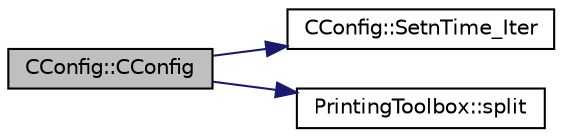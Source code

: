 digraph "CConfig::CConfig"
{
 // LATEX_PDF_SIZE
  edge [fontname="Helvetica",fontsize="10",labelfontname="Helvetica",labelfontsize="10"];
  node [fontname="Helvetica",fontsize="10",shape=record];
  rankdir="LR";
  Node1 [label="CConfig::CConfig",height=0.2,width=0.4,color="black", fillcolor="grey75", style="filled", fontcolor="black",tooltip="Constructor of the class which reads the input file."];
  Node1 -> Node2 [color="midnightblue",fontsize="10",style="solid",fontname="Helvetica"];
  Node2 [label="CConfig::SetnTime_Iter",height=0.2,width=0.4,color="black", fillcolor="white", style="filled",URL="$classCConfig.html#a9ca068df51062eb954ff855f27893236",tooltip="Set the number of time iterations."];
  Node1 -> Node3 [color="midnightblue",fontsize="10",style="solid",fontname="Helvetica"];
  Node3 [label="PrintingToolbox::split",height=0.2,width=0.4,color="black", fillcolor="white", style="filled",URL="$namespacePrintingToolbox.html#abd4b09ef601c48797157b3576d4c7141",tooltip=" "];
}
